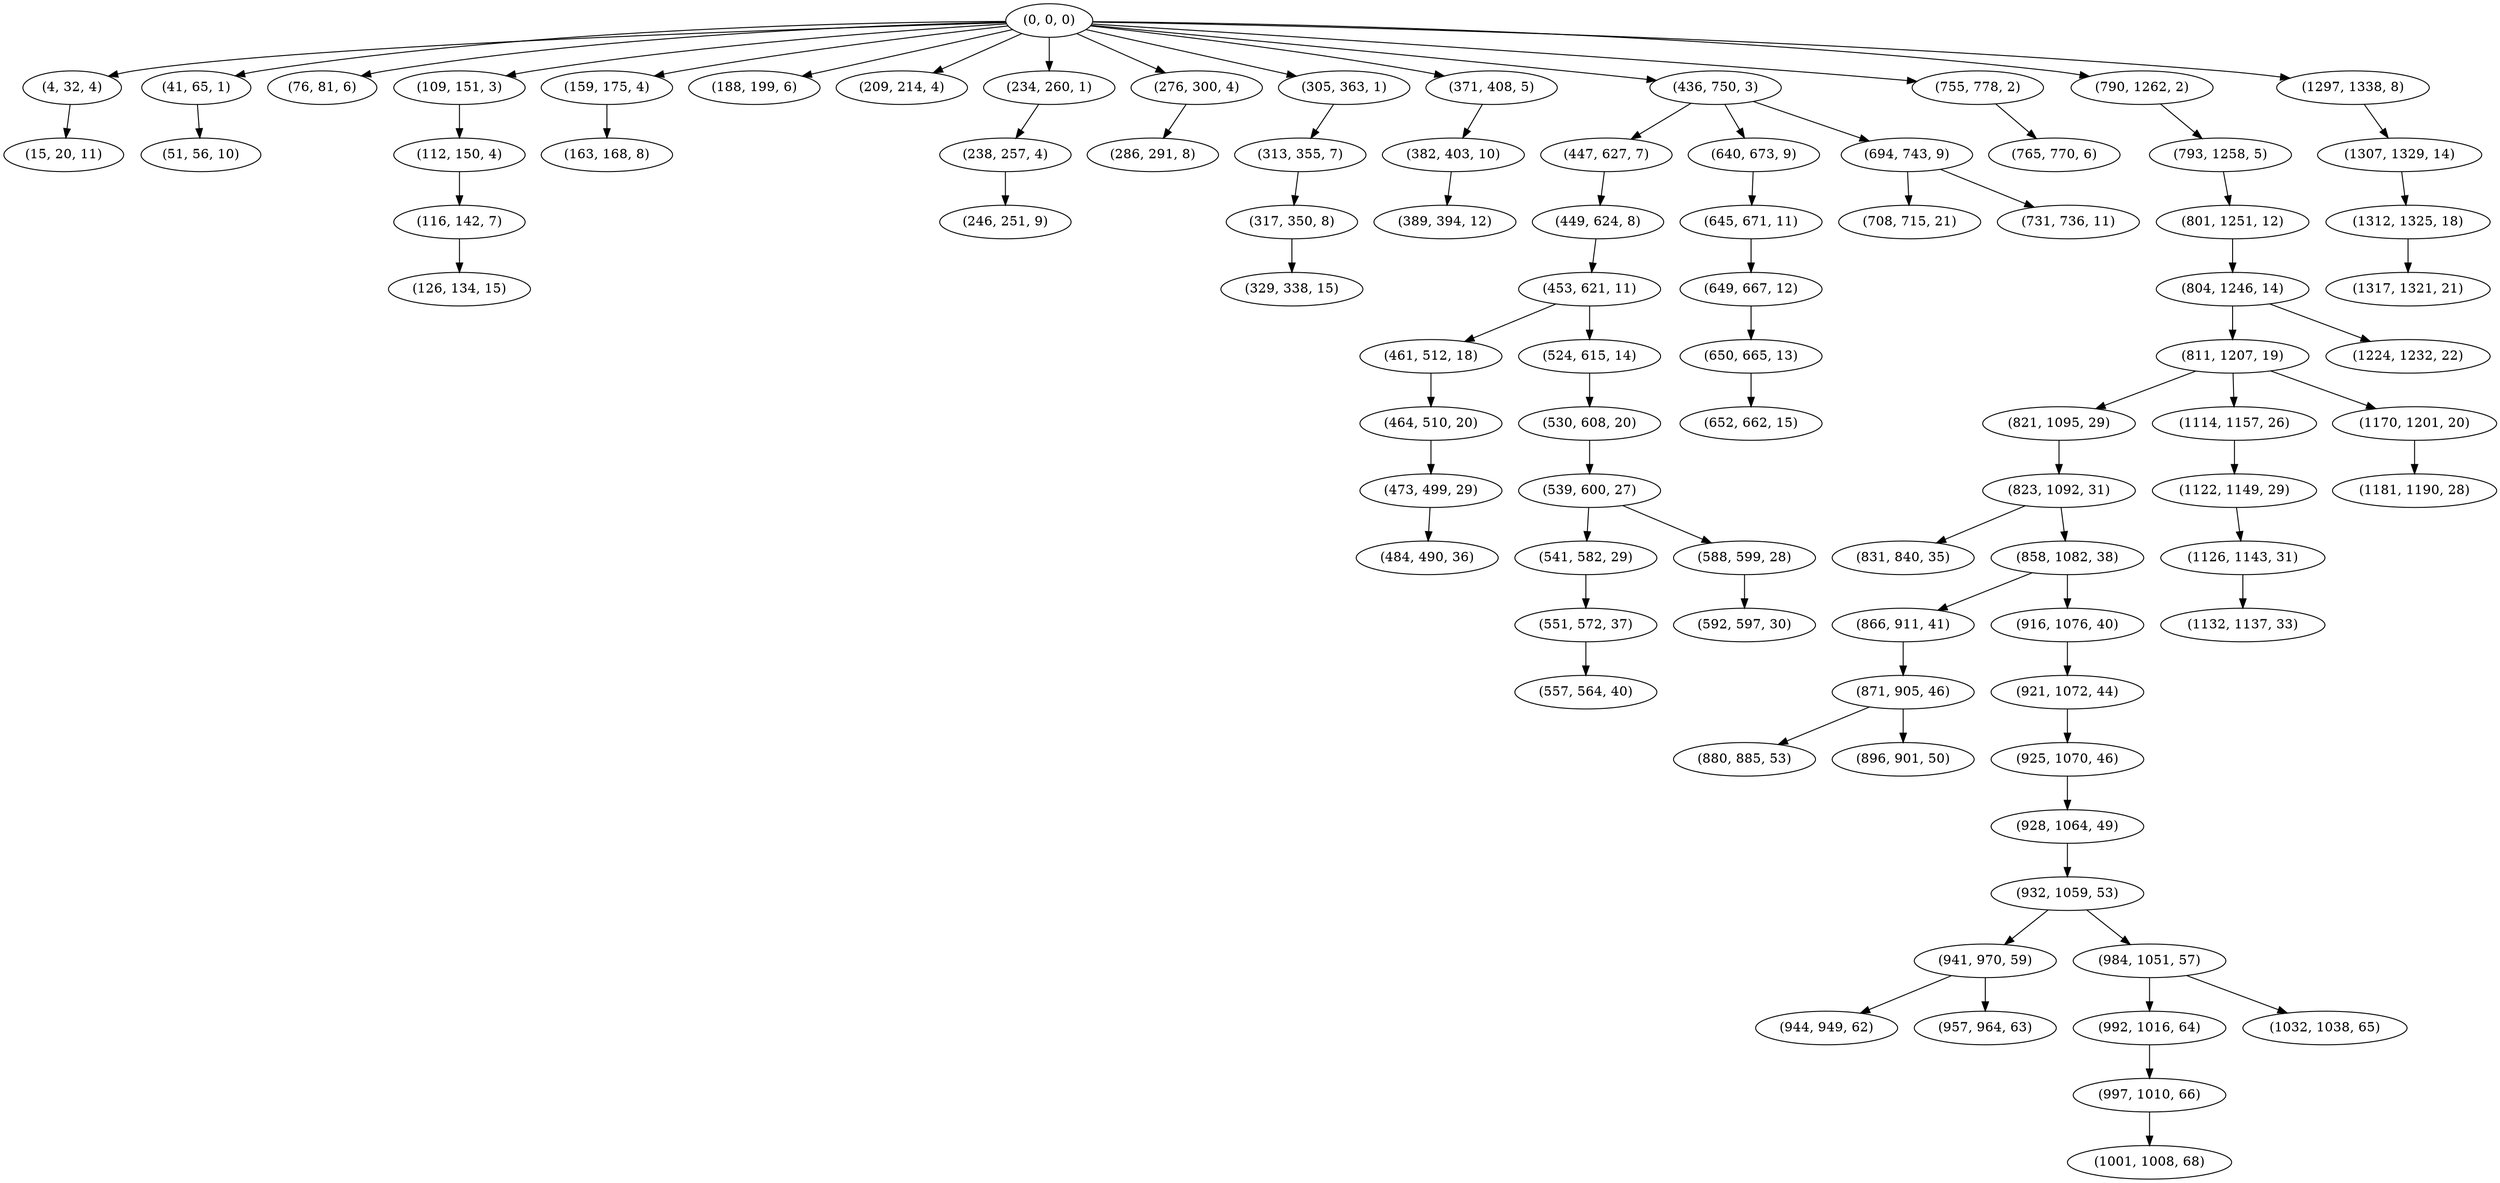 digraph tree {
    "(0, 0, 0)";
    "(4, 32, 4)";
    "(15, 20, 11)";
    "(41, 65, 1)";
    "(51, 56, 10)";
    "(76, 81, 6)";
    "(109, 151, 3)";
    "(112, 150, 4)";
    "(116, 142, 7)";
    "(126, 134, 15)";
    "(159, 175, 4)";
    "(163, 168, 8)";
    "(188, 199, 6)";
    "(209, 214, 4)";
    "(234, 260, 1)";
    "(238, 257, 4)";
    "(246, 251, 9)";
    "(276, 300, 4)";
    "(286, 291, 8)";
    "(305, 363, 1)";
    "(313, 355, 7)";
    "(317, 350, 8)";
    "(329, 338, 15)";
    "(371, 408, 5)";
    "(382, 403, 10)";
    "(389, 394, 12)";
    "(436, 750, 3)";
    "(447, 627, 7)";
    "(449, 624, 8)";
    "(453, 621, 11)";
    "(461, 512, 18)";
    "(464, 510, 20)";
    "(473, 499, 29)";
    "(484, 490, 36)";
    "(524, 615, 14)";
    "(530, 608, 20)";
    "(539, 600, 27)";
    "(541, 582, 29)";
    "(551, 572, 37)";
    "(557, 564, 40)";
    "(588, 599, 28)";
    "(592, 597, 30)";
    "(640, 673, 9)";
    "(645, 671, 11)";
    "(649, 667, 12)";
    "(650, 665, 13)";
    "(652, 662, 15)";
    "(694, 743, 9)";
    "(708, 715, 21)";
    "(731, 736, 11)";
    "(755, 778, 2)";
    "(765, 770, 6)";
    "(790, 1262, 2)";
    "(793, 1258, 5)";
    "(801, 1251, 12)";
    "(804, 1246, 14)";
    "(811, 1207, 19)";
    "(821, 1095, 29)";
    "(823, 1092, 31)";
    "(831, 840, 35)";
    "(858, 1082, 38)";
    "(866, 911, 41)";
    "(871, 905, 46)";
    "(880, 885, 53)";
    "(896, 901, 50)";
    "(916, 1076, 40)";
    "(921, 1072, 44)";
    "(925, 1070, 46)";
    "(928, 1064, 49)";
    "(932, 1059, 53)";
    "(941, 970, 59)";
    "(944, 949, 62)";
    "(957, 964, 63)";
    "(984, 1051, 57)";
    "(992, 1016, 64)";
    "(997, 1010, 66)";
    "(1001, 1008, 68)";
    "(1032, 1038, 65)";
    "(1114, 1157, 26)";
    "(1122, 1149, 29)";
    "(1126, 1143, 31)";
    "(1132, 1137, 33)";
    "(1170, 1201, 20)";
    "(1181, 1190, 28)";
    "(1224, 1232, 22)";
    "(1297, 1338, 8)";
    "(1307, 1329, 14)";
    "(1312, 1325, 18)";
    "(1317, 1321, 21)";
    "(0, 0, 0)" -> "(4, 32, 4)";
    "(0, 0, 0)" -> "(41, 65, 1)";
    "(0, 0, 0)" -> "(76, 81, 6)";
    "(0, 0, 0)" -> "(109, 151, 3)";
    "(0, 0, 0)" -> "(159, 175, 4)";
    "(0, 0, 0)" -> "(188, 199, 6)";
    "(0, 0, 0)" -> "(209, 214, 4)";
    "(0, 0, 0)" -> "(234, 260, 1)";
    "(0, 0, 0)" -> "(276, 300, 4)";
    "(0, 0, 0)" -> "(305, 363, 1)";
    "(0, 0, 0)" -> "(371, 408, 5)";
    "(0, 0, 0)" -> "(436, 750, 3)";
    "(0, 0, 0)" -> "(755, 778, 2)";
    "(0, 0, 0)" -> "(790, 1262, 2)";
    "(0, 0, 0)" -> "(1297, 1338, 8)";
    "(4, 32, 4)" -> "(15, 20, 11)";
    "(41, 65, 1)" -> "(51, 56, 10)";
    "(109, 151, 3)" -> "(112, 150, 4)";
    "(112, 150, 4)" -> "(116, 142, 7)";
    "(116, 142, 7)" -> "(126, 134, 15)";
    "(159, 175, 4)" -> "(163, 168, 8)";
    "(234, 260, 1)" -> "(238, 257, 4)";
    "(238, 257, 4)" -> "(246, 251, 9)";
    "(276, 300, 4)" -> "(286, 291, 8)";
    "(305, 363, 1)" -> "(313, 355, 7)";
    "(313, 355, 7)" -> "(317, 350, 8)";
    "(317, 350, 8)" -> "(329, 338, 15)";
    "(371, 408, 5)" -> "(382, 403, 10)";
    "(382, 403, 10)" -> "(389, 394, 12)";
    "(436, 750, 3)" -> "(447, 627, 7)";
    "(436, 750, 3)" -> "(640, 673, 9)";
    "(436, 750, 3)" -> "(694, 743, 9)";
    "(447, 627, 7)" -> "(449, 624, 8)";
    "(449, 624, 8)" -> "(453, 621, 11)";
    "(453, 621, 11)" -> "(461, 512, 18)";
    "(453, 621, 11)" -> "(524, 615, 14)";
    "(461, 512, 18)" -> "(464, 510, 20)";
    "(464, 510, 20)" -> "(473, 499, 29)";
    "(473, 499, 29)" -> "(484, 490, 36)";
    "(524, 615, 14)" -> "(530, 608, 20)";
    "(530, 608, 20)" -> "(539, 600, 27)";
    "(539, 600, 27)" -> "(541, 582, 29)";
    "(539, 600, 27)" -> "(588, 599, 28)";
    "(541, 582, 29)" -> "(551, 572, 37)";
    "(551, 572, 37)" -> "(557, 564, 40)";
    "(588, 599, 28)" -> "(592, 597, 30)";
    "(640, 673, 9)" -> "(645, 671, 11)";
    "(645, 671, 11)" -> "(649, 667, 12)";
    "(649, 667, 12)" -> "(650, 665, 13)";
    "(650, 665, 13)" -> "(652, 662, 15)";
    "(694, 743, 9)" -> "(708, 715, 21)";
    "(694, 743, 9)" -> "(731, 736, 11)";
    "(755, 778, 2)" -> "(765, 770, 6)";
    "(790, 1262, 2)" -> "(793, 1258, 5)";
    "(793, 1258, 5)" -> "(801, 1251, 12)";
    "(801, 1251, 12)" -> "(804, 1246, 14)";
    "(804, 1246, 14)" -> "(811, 1207, 19)";
    "(804, 1246, 14)" -> "(1224, 1232, 22)";
    "(811, 1207, 19)" -> "(821, 1095, 29)";
    "(811, 1207, 19)" -> "(1114, 1157, 26)";
    "(811, 1207, 19)" -> "(1170, 1201, 20)";
    "(821, 1095, 29)" -> "(823, 1092, 31)";
    "(823, 1092, 31)" -> "(831, 840, 35)";
    "(823, 1092, 31)" -> "(858, 1082, 38)";
    "(858, 1082, 38)" -> "(866, 911, 41)";
    "(858, 1082, 38)" -> "(916, 1076, 40)";
    "(866, 911, 41)" -> "(871, 905, 46)";
    "(871, 905, 46)" -> "(880, 885, 53)";
    "(871, 905, 46)" -> "(896, 901, 50)";
    "(916, 1076, 40)" -> "(921, 1072, 44)";
    "(921, 1072, 44)" -> "(925, 1070, 46)";
    "(925, 1070, 46)" -> "(928, 1064, 49)";
    "(928, 1064, 49)" -> "(932, 1059, 53)";
    "(932, 1059, 53)" -> "(941, 970, 59)";
    "(932, 1059, 53)" -> "(984, 1051, 57)";
    "(941, 970, 59)" -> "(944, 949, 62)";
    "(941, 970, 59)" -> "(957, 964, 63)";
    "(984, 1051, 57)" -> "(992, 1016, 64)";
    "(984, 1051, 57)" -> "(1032, 1038, 65)";
    "(992, 1016, 64)" -> "(997, 1010, 66)";
    "(997, 1010, 66)" -> "(1001, 1008, 68)";
    "(1114, 1157, 26)" -> "(1122, 1149, 29)";
    "(1122, 1149, 29)" -> "(1126, 1143, 31)";
    "(1126, 1143, 31)" -> "(1132, 1137, 33)";
    "(1170, 1201, 20)" -> "(1181, 1190, 28)";
    "(1297, 1338, 8)" -> "(1307, 1329, 14)";
    "(1307, 1329, 14)" -> "(1312, 1325, 18)";
    "(1312, 1325, 18)" -> "(1317, 1321, 21)";
}
